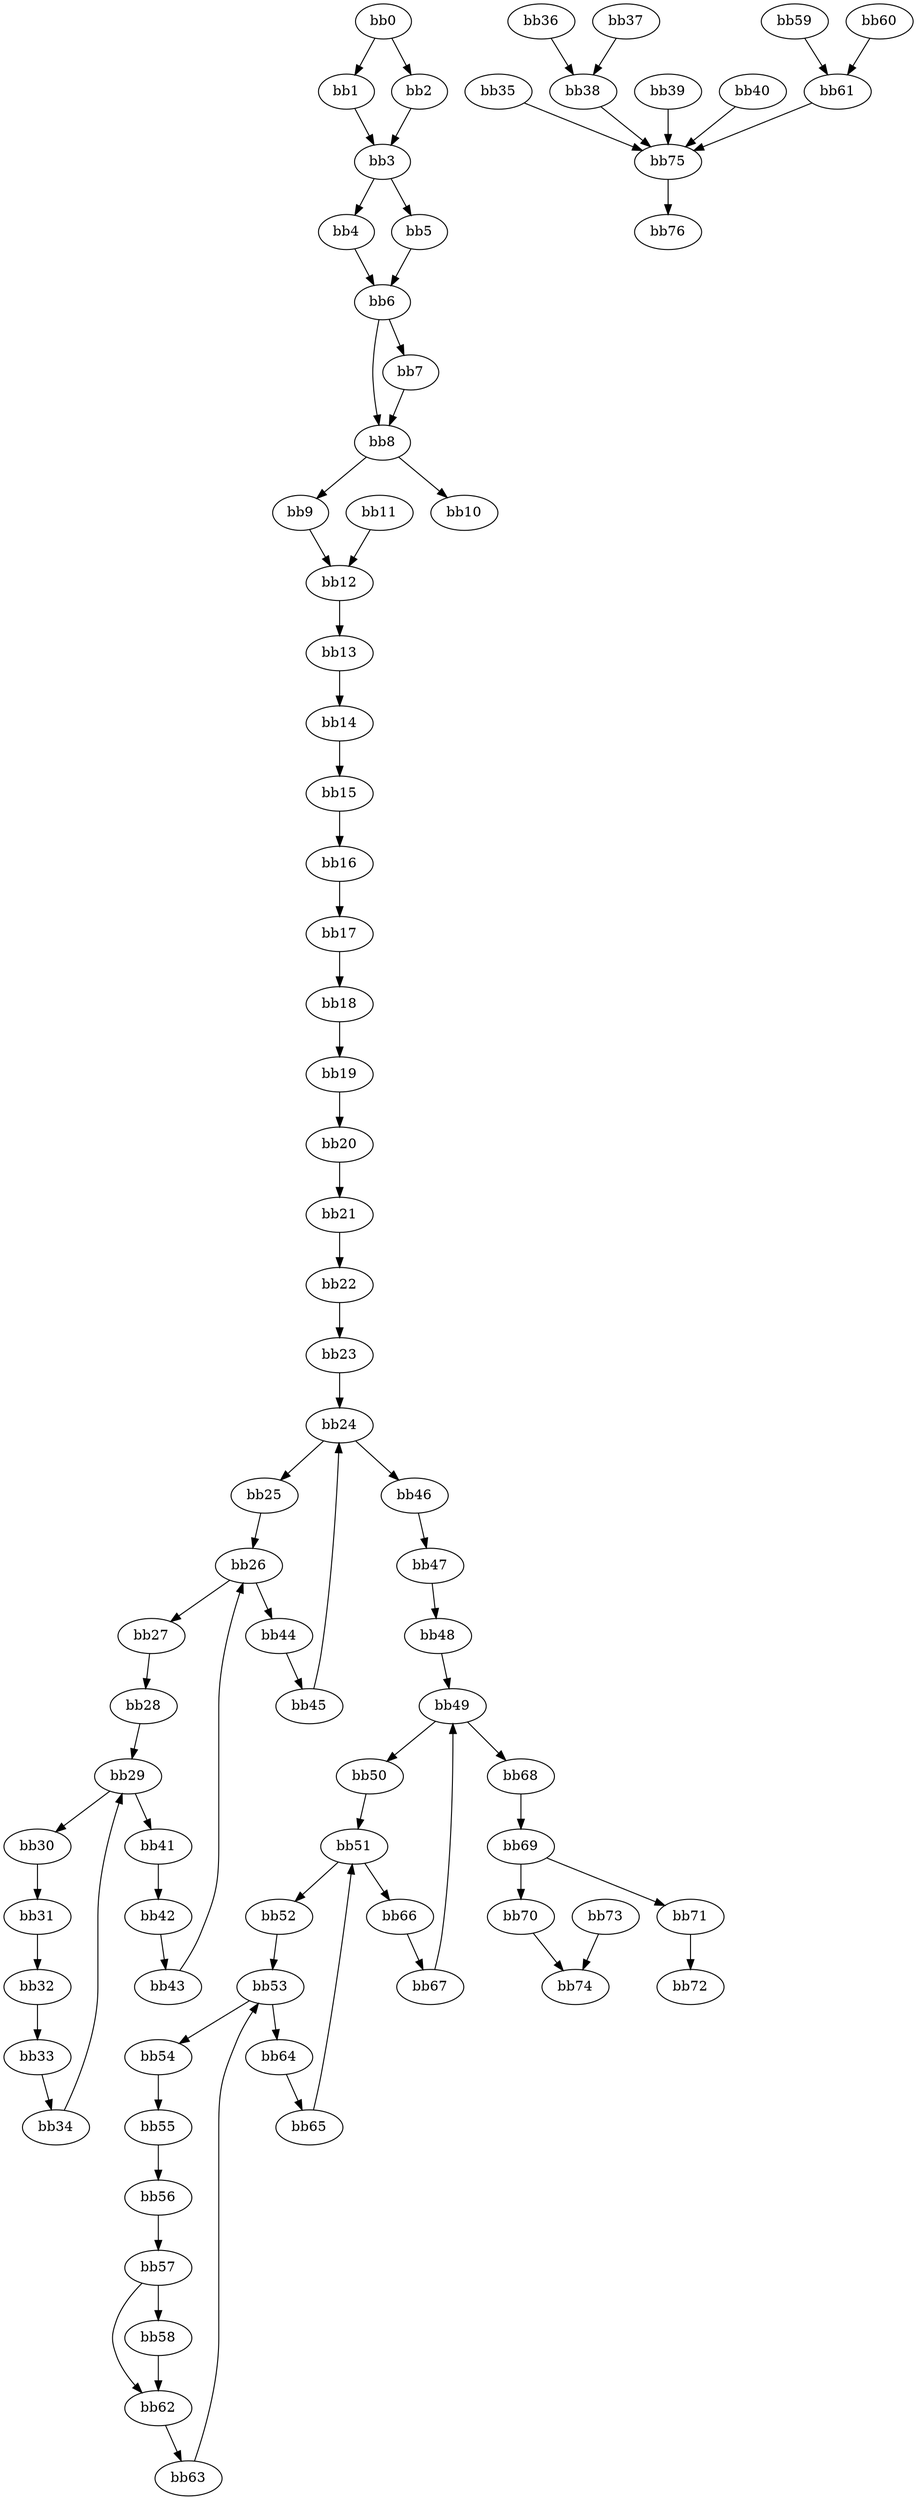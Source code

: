 digraph cfg {
v0 [label = "bb0"];
v1 [label = "bb1"];
v2 [label = "bb2"];
v3 [label = "bb3"];
v4 [label = "bb4"];
v5 [label = "bb5"];
v6 [label = "bb6"];
v7 [label = "bb7"];
v8 [label = "bb8"];
v9 [label = "bb9"];
v10 [label = "bb10"];
v11 [label = "bb11"];
v12 [label = "bb12"];
v13 [label = "bb13"];
v14 [label = "bb14"];
v15 [label = "bb15"];
v16 [label = "bb16"];
v17 [label = "bb17"];
v18 [label = "bb18"];
v19 [label = "bb19"];
v20 [label = "bb20"];
v21 [label = "bb21"];
v22 [label = "bb22"];
v23 [label = "bb23"];
v24 [label = "bb24"];
v25 [label = "bb25"];
v26 [label = "bb26"];
v27 [label = "bb27"];
v28 [label = "bb28"];
v29 [label = "bb29"];
v30 [label = "bb30"];
v31 [label = "bb31"];
v32 [label = "bb32"];
v33 [label = "bb33"];
v34 [label = "bb34"];
v35 [label = "bb35"];
v36 [label = "bb36"];
v37 [label = "bb37"];
v38 [label = "bb38"];
v39 [label = "bb39"];
v40 [label = "bb40"];
v41 [label = "bb41"];
v42 [label = "bb42"];
v43 [label = "bb43"];
v44 [label = "bb44"];
v45 [label = "bb45"];
v46 [label = "bb46"];
v47 [label = "bb47"];
v48 [label = "bb48"];
v49 [label = "bb49"];
v50 [label = "bb50"];
v51 [label = "bb51"];
v52 [label = "bb52"];
v53 [label = "bb53"];
v54 [label = "bb54"];
v55 [label = "bb55"];
v56 [label = "bb56"];
v57 [label = "bb57"];
v58 [label = "bb58"];
v59 [label = "bb59"];
v60 [label = "bb60"];
v61 [label = "bb61"];
v62 [label = "bb62"];
v63 [label = "bb63"];
v64 [label = "bb64"];
v65 [label = "bb65"];
v66 [label = "bb66"];
v67 [label = "bb67"];
v68 [label = "bb68"];
v69 [label = "bb69"];
v70 [label = "bb70"];
v71 [label = "bb71"];
v72 [label = "bb72"];
v73 [label = "bb73"];
v74 [label = "bb74"];
v75 [label = "bb75"];
v76 [label = "bb76"];
v0 -> v2;
v0 -> v1;
v1 -> v3;
v2 -> v3;
v3 -> v4;
v3 -> v5;
v4 -> v6;
v5 -> v6;
v6 -> v7;
v6 -> v8;
v7 -> v8;
v8 -> v9;
v8 -> v10;
v9 -> v12;
v11 -> v12;
v12 -> v13;
v13 -> v14;
v14 -> v15;
v15 -> v16;
v16 -> v17;
v17 -> v18;
v18 -> v19;
v19 -> v20;
v20 -> v21;
v21 -> v22;
v22 -> v23;
v23 -> v24;
v24 -> v25;
v24 -> v46;
v25 -> v26;
v26 -> v27;
v26 -> v44;
v27 -> v28;
v28 -> v29;
v29 -> v30;
v29 -> v41;
v30 -> v31;
v31 -> v32;
v32 -> v33;
v33 -> v34;
v34 -> v29;
v35 -> v75;
v36 -> v38;
v37 -> v38;
v38 -> v75;
v39 -> v75;
v40 -> v75;
v41 -> v42;
v42 -> v43;
v43 -> v26;
v44 -> v45;
v45 -> v24;
v46 -> v47;
v47 -> v48;
v48 -> v49;
v49 -> v50;
v49 -> v68;
v50 -> v51;
v51 -> v52;
v51 -> v66;
v52 -> v53;
v53 -> v54;
v53 -> v64;
v54 -> v55;
v55 -> v56;
v56 -> v57;
v57 -> v58;
v57 -> v62;
v58 -> v62;
v59 -> v61;
v60 -> v61;
v61 -> v75;
v62 -> v63;
v63 -> v53;
v64 -> v65;
v65 -> v51;
v66 -> v67;
v67 -> v49;
v68 -> v69;
v69 -> v70;
v69 -> v71;
v70 -> v74;
v71 -> v72;
v73 -> v74;
v75 -> v76;
}
